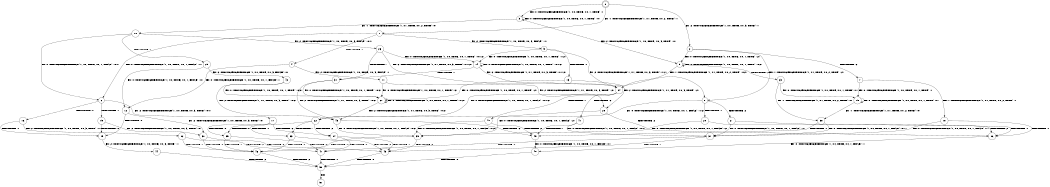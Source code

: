 digraph BCG {
size = "7, 10.5";
center = TRUE;
node [shape = circle];
0 [peripheries = 2];
0 -> 1 [label = "EX !1 !ATOMIC_EXCH_BRANCH (1, +1, TRUE, +0, 2, TRUE) !::"];
0 -> 2 [label = "EX !2 !ATOMIC_EXCH_BRANCH (1, +0, TRUE, +0, 3, TRUE) !::"];
0 -> 3 [label = "EX !0 !ATOMIC_EXCH_BRANCH (1, +0, TRUE, +0, 1, TRUE) !::"];
1 -> 4 [label = "TERMINATE !1"];
1 -> 5 [label = "EX !2 !ATOMIC_EXCH_BRANCH (1, +0, TRUE, +0, 3, FALSE) !:1:"];
1 -> 6 [label = "EX !0 !ATOMIC_EXCH_BRANCH (1, +0, TRUE, +0, 1, FALSE) !:1:"];
2 -> 7 [label = "TERMINATE !2"];
2 -> 8 [label = "EX !1 !ATOMIC_EXCH_BRANCH (1, +1, TRUE, +0, 2, TRUE) !:2:"];
2 -> 9 [label = "EX !0 !ATOMIC_EXCH_BRANCH (1, +0, TRUE, +0, 1, TRUE) !:2:"];
3 -> 10 [label = "EX !1 !ATOMIC_EXCH_BRANCH (1, +1, TRUE, +0, 2, TRUE) !:0:"];
3 -> 9 [label = "EX !2 !ATOMIC_EXCH_BRANCH (1, +0, TRUE, +0, 3, TRUE) !:0:"];
3 -> 3 [label = "EX !0 !ATOMIC_EXCH_BRANCH (1, +0, TRUE, +0, 1, TRUE) !:0:"];
4 -> 11 [label = "EX !2 !ATOMIC_EXCH_BRANCH (1, +0, TRUE, +0, 3, FALSE) !::"];
4 -> 12 [label = "EX !0 !ATOMIC_EXCH_BRANCH (1, +0, TRUE, +0, 1, FALSE) !::"];
5 -> 13 [label = "TERMINATE !1"];
5 -> 14 [label = "EX !0 !ATOMIC_EXCH_BRANCH (1, +0, TRUE, +0, 1, TRUE) !:1:2:"];
5 -> 8 [label = "EX !2 !ATOMIC_EXCH_BRANCH (1, +1, TRUE, +0, 3, TRUE) !:1:2:"];
6 -> 15 [label = "TERMINATE !1"];
6 -> 16 [label = "TERMINATE !0"];
6 -> 17 [label = "EX !2 !ATOMIC_EXCH_BRANCH (1, +0, TRUE, +0, 3, TRUE) !:0:1:"];
7 -> 18 [label = "EX !1 !ATOMIC_EXCH_BRANCH (1, +1, TRUE, +0, 2, TRUE) !::"];
7 -> 19 [label = "EX !0 !ATOMIC_EXCH_BRANCH (1, +0, TRUE, +0, 1, TRUE) !::"];
8 -> 20 [label = "TERMINATE !1"];
8 -> 21 [label = "TERMINATE !2"];
8 -> 22 [label = "EX !0 !ATOMIC_EXCH_BRANCH (1, +0, TRUE, +0, 1, FALSE) !:1:2:"];
9 -> 23 [label = "TERMINATE !2"];
9 -> 24 [label = "EX !1 !ATOMIC_EXCH_BRANCH (1, +1, TRUE, +0, 2, TRUE) !:0:2:"];
9 -> 9 [label = "EX !0 !ATOMIC_EXCH_BRANCH (1, +0, TRUE, +0, 1, TRUE) !:0:2:"];
10 -> 25 [label = "TERMINATE !1"];
10 -> 26 [label = "EX !2 !ATOMIC_EXCH_BRANCH (1, +0, TRUE, +0, 3, FALSE) !:0:1:"];
10 -> 6 [label = "EX !0 !ATOMIC_EXCH_BRANCH (1, +0, TRUE, +0, 1, FALSE) !:0:1:"];
11 -> 27 [label = "EX !0 !ATOMIC_EXCH_BRANCH (1, +0, TRUE, +0, 1, TRUE) !:2:"];
11 -> 28 [label = "EX !2 !ATOMIC_EXCH_BRANCH (1, +1, TRUE, +0, 3, TRUE) !:2:"];
12 -> 29 [label = "TERMINATE !0"];
12 -> 30 [label = "EX !2 !ATOMIC_EXCH_BRANCH (1, +0, TRUE, +0, 3, TRUE) !:0:"];
13 -> 28 [label = "EX !2 !ATOMIC_EXCH_BRANCH (1, +1, TRUE, +0, 3, TRUE) !:2:"];
13 -> 27 [label = "EX !0 !ATOMIC_EXCH_BRANCH (1, +0, TRUE, +0, 1, TRUE) !:2:"];
14 -> 31 [label = "TERMINATE !1"];
14 -> 24 [label = "EX !2 !ATOMIC_EXCH_BRANCH (1, +1, TRUE, +0, 3, TRUE) !:0:1:2:"];
14 -> 14 [label = "EX !0 !ATOMIC_EXCH_BRANCH (1, +0, TRUE, +0, 1, TRUE) !:0:1:2:"];
15 -> 29 [label = "TERMINATE !0"];
15 -> 30 [label = "EX !2 !ATOMIC_EXCH_BRANCH (1, +0, TRUE, +0, 3, TRUE) !:0:"];
16 -> 29 [label = "TERMINATE !1"];
16 -> 32 [label = "EX !2 !ATOMIC_EXCH_BRANCH (1, +0, TRUE, +0, 3, TRUE) !:1:"];
17 -> 33 [label = "TERMINATE !1"];
17 -> 34 [label = "TERMINATE !2"];
17 -> 35 [label = "TERMINATE !0"];
18 -> 36 [label = "TERMINATE !1"];
18 -> 37 [label = "EX !0 !ATOMIC_EXCH_BRANCH (1, +0, TRUE, +0, 1, FALSE) !:1:"];
19 -> 38 [label = "EX !1 !ATOMIC_EXCH_BRANCH (1, +1, TRUE, +0, 2, TRUE) !:0:"];
19 -> 19 [label = "EX !0 !ATOMIC_EXCH_BRANCH (1, +0, TRUE, +0, 1, TRUE) !:0:"];
20 -> 36 [label = "TERMINATE !2"];
20 -> 39 [label = "EX !0 !ATOMIC_EXCH_BRANCH (1, +0, TRUE, +0, 1, FALSE) !:2:"];
21 -> 36 [label = "TERMINATE !1"];
21 -> 37 [label = "EX !0 !ATOMIC_EXCH_BRANCH (1, +0, TRUE, +0, 1, FALSE) !:1:"];
22 -> 33 [label = "TERMINATE !1"];
22 -> 34 [label = "TERMINATE !2"];
22 -> 35 [label = "TERMINATE !0"];
23 -> 19 [label = "EX !0 !ATOMIC_EXCH_BRANCH (1, +0, TRUE, +0, 1, TRUE) !:0:"];
23 -> 38 [label = "EX !1 !ATOMIC_EXCH_BRANCH (1, +1, TRUE, +0, 2, TRUE) !:0:"];
24 -> 40 [label = "TERMINATE !1"];
24 -> 41 [label = "TERMINATE !2"];
24 -> 22 [label = "EX !0 !ATOMIC_EXCH_BRANCH (1, +0, TRUE, +0, 1, FALSE) !:0:1:2:"];
25 -> 12 [label = "EX !0 !ATOMIC_EXCH_BRANCH (1, +0, TRUE, +0, 1, FALSE) !:0:"];
25 -> 42 [label = "EX !2 !ATOMIC_EXCH_BRANCH (1, +0, TRUE, +0, 3, FALSE) !:0:"];
26 -> 31 [label = "TERMINATE !1"];
26 -> 24 [label = "EX !2 !ATOMIC_EXCH_BRANCH (1, +1, TRUE, +0, 3, TRUE) !:0:1:2:"];
26 -> 14 [label = "EX !0 !ATOMIC_EXCH_BRANCH (1, +0, TRUE, +0, 1, TRUE) !:0:1:2:"];
27 -> 43 [label = "EX !2 !ATOMIC_EXCH_BRANCH (1, +1, TRUE, +0, 3, TRUE) !:0:2:"];
27 -> 27 [label = "EX !0 !ATOMIC_EXCH_BRANCH (1, +0, TRUE, +0, 1, TRUE) !:0:2:"];
28 -> 36 [label = "TERMINATE !2"];
28 -> 39 [label = "EX !0 !ATOMIC_EXCH_BRANCH (1, +0, TRUE, +0, 1, FALSE) !:2:"];
29 -> 44 [label = "EX !2 !ATOMIC_EXCH_BRANCH (1, +0, TRUE, +0, 3, TRUE) !::"];
30 -> 45 [label = "TERMINATE !2"];
30 -> 46 [label = "TERMINATE !0"];
31 -> 43 [label = "EX !2 !ATOMIC_EXCH_BRANCH (1, +1, TRUE, +0, 3, TRUE) !:0:2:"];
31 -> 27 [label = "EX !0 !ATOMIC_EXCH_BRANCH (1, +0, TRUE, +0, 1, TRUE) !:0:2:"];
32 -> 46 [label = "TERMINATE !1"];
32 -> 47 [label = "TERMINATE !2"];
33 -> 45 [label = "TERMINATE !2"];
33 -> 46 [label = "TERMINATE !0"];
34 -> 45 [label = "TERMINATE !1"];
34 -> 47 [label = "TERMINATE !0"];
35 -> 46 [label = "TERMINATE !1"];
35 -> 47 [label = "TERMINATE !2"];
36 -> 48 [label = "EX !0 !ATOMIC_EXCH_BRANCH (1, +0, TRUE, +0, 1, FALSE) !::"];
37 -> 45 [label = "TERMINATE !1"];
37 -> 47 [label = "TERMINATE !0"];
38 -> 49 [label = "TERMINATE !1"];
38 -> 37 [label = "EX !0 !ATOMIC_EXCH_BRANCH (1, +0, TRUE, +0, 1, FALSE) !:0:1:"];
39 -> 45 [label = "TERMINATE !2"];
39 -> 46 [label = "TERMINATE !0"];
40 -> 39 [label = "EX !0 !ATOMIC_EXCH_BRANCH (1, +0, TRUE, +0, 1, FALSE) !:0:2:"];
40 -> 49 [label = "TERMINATE !2"];
41 -> 37 [label = "EX !0 !ATOMIC_EXCH_BRANCH (1, +0, TRUE, +0, 1, FALSE) !:0:1:"];
41 -> 49 [label = "TERMINATE !1"];
42 -> 43 [label = "EX !2 !ATOMIC_EXCH_BRANCH (1, +1, TRUE, +0, 3, TRUE) !:0:2:"];
42 -> 27 [label = "EX !0 !ATOMIC_EXCH_BRANCH (1, +0, TRUE, +0, 1, TRUE) !:0:2:"];
43 -> 49 [label = "TERMINATE !2"];
43 -> 39 [label = "EX !0 !ATOMIC_EXCH_BRANCH (1, +0, TRUE, +0, 1, FALSE) !:0:2:"];
44 -> 50 [label = "TERMINATE !2"];
45 -> 50 [label = "TERMINATE !0"];
46 -> 50 [label = "TERMINATE !2"];
47 -> 50 [label = "TERMINATE !1"];
48 -> 50 [label = "TERMINATE !0"];
49 -> 48 [label = "EX !0 !ATOMIC_EXCH_BRANCH (1, +0, TRUE, +0, 1, FALSE) !:0:"];
50 -> 51 [label = "exit"];
}
